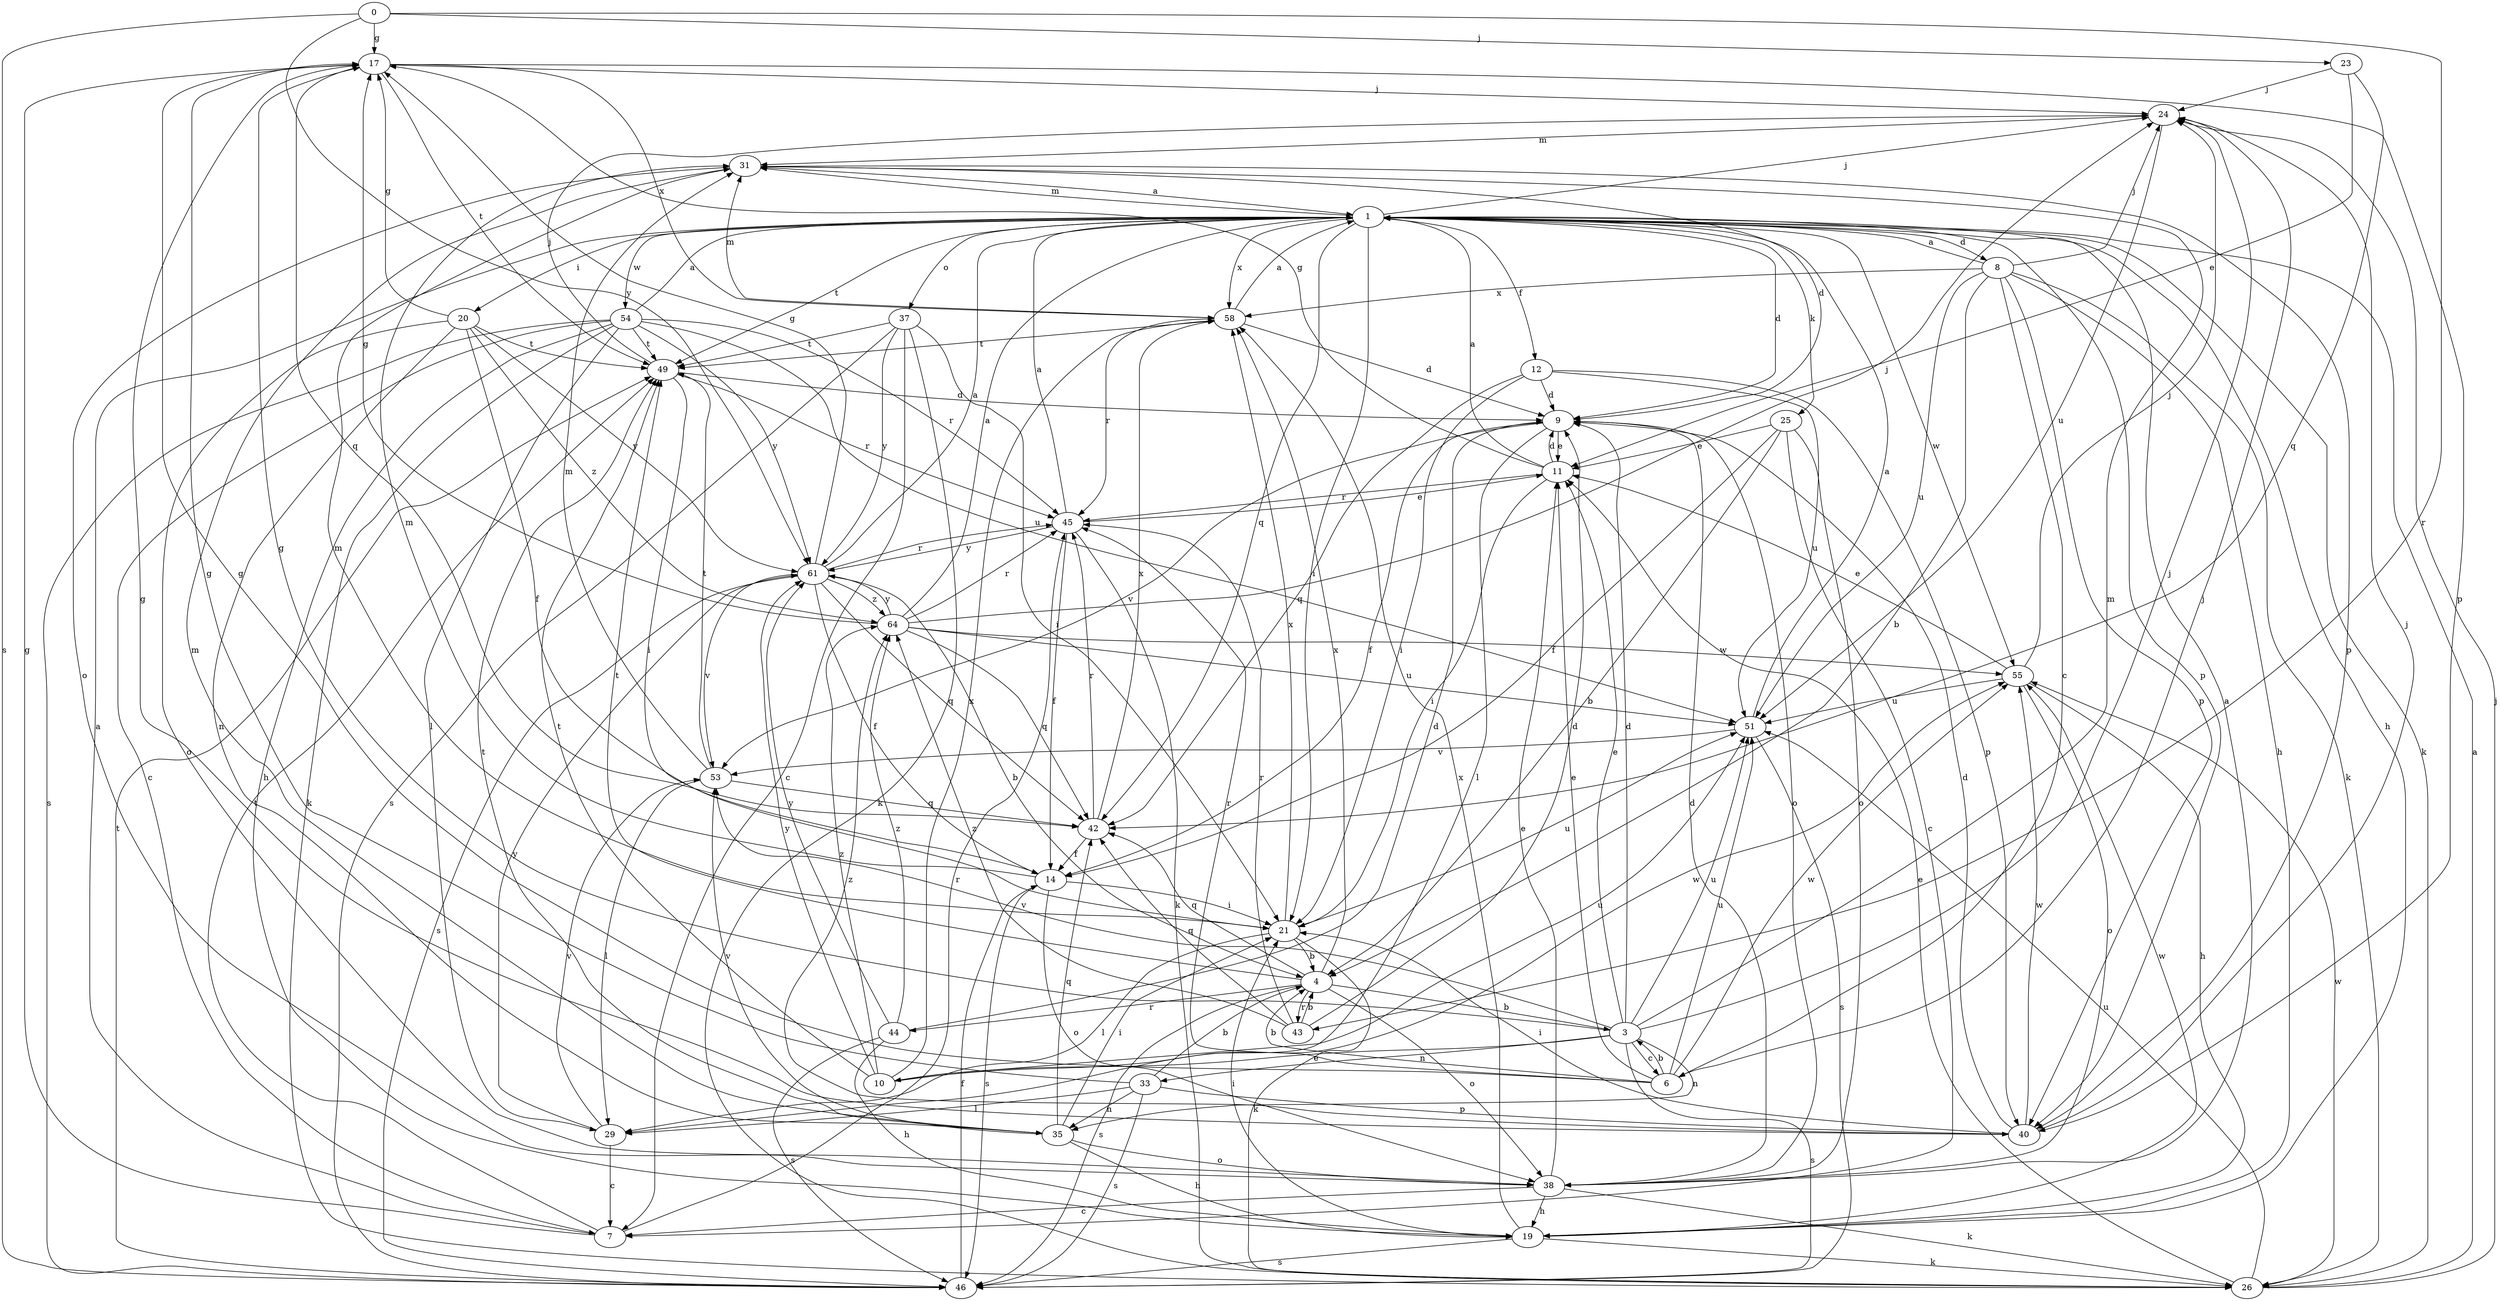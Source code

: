 strict digraph  {
0;
1;
3;
4;
6;
7;
8;
9;
10;
11;
12;
14;
17;
19;
20;
21;
23;
24;
25;
26;
29;
31;
33;
35;
37;
38;
40;
42;
43;
44;
45;
46;
49;
51;
53;
54;
55;
58;
61;
64;
0 -> 17  [label=g];
0 -> 23  [label=j];
0 -> 43  [label=r];
0 -> 46  [label=s];
0 -> 61  [label=y];
1 -> 8  [label=d];
1 -> 9  [label=d];
1 -> 12  [label=f];
1 -> 19  [label=h];
1 -> 20  [label=i];
1 -> 21  [label=i];
1 -> 24  [label=j];
1 -> 25  [label=k];
1 -> 26  [label=k];
1 -> 31  [label=m];
1 -> 37  [label=o];
1 -> 40  [label=p];
1 -> 42  [label=q];
1 -> 49  [label=t];
1 -> 54  [label=w];
1 -> 55  [label=w];
1 -> 58  [label=x];
3 -> 6  [label=c];
3 -> 9  [label=d];
3 -> 10  [label=e];
3 -> 11  [label=e];
3 -> 17  [label=g];
3 -> 24  [label=j];
3 -> 31  [label=m];
3 -> 33  [label=n];
3 -> 35  [label=n];
3 -> 46  [label=s];
3 -> 51  [label=u];
3 -> 53  [label=v];
4 -> 3  [label=b];
4 -> 38  [label=o];
4 -> 42  [label=q];
4 -> 43  [label=r];
4 -> 44  [label=r];
4 -> 46  [label=s];
4 -> 49  [label=t];
4 -> 58  [label=x];
6 -> 3  [label=b];
6 -> 4  [label=b];
6 -> 11  [label=e];
6 -> 17  [label=g];
6 -> 24  [label=j];
6 -> 45  [label=r];
6 -> 51  [label=u];
6 -> 55  [label=w];
7 -> 1  [label=a];
7 -> 17  [label=g];
7 -> 45  [label=r];
7 -> 49  [label=t];
8 -> 1  [label=a];
8 -> 4  [label=b];
8 -> 6  [label=c];
8 -> 19  [label=h];
8 -> 24  [label=j];
8 -> 26  [label=k];
8 -> 40  [label=p];
8 -> 51  [label=u];
8 -> 58  [label=x];
9 -> 11  [label=e];
9 -> 14  [label=f];
9 -> 29  [label=l];
9 -> 38  [label=o];
9 -> 53  [label=v];
10 -> 49  [label=t];
10 -> 51  [label=u];
10 -> 55  [label=w];
10 -> 58  [label=x];
10 -> 61  [label=y];
10 -> 64  [label=z];
11 -> 1  [label=a];
11 -> 9  [label=d];
11 -> 17  [label=g];
11 -> 21  [label=i];
11 -> 45  [label=r];
12 -> 9  [label=d];
12 -> 21  [label=i];
12 -> 40  [label=p];
12 -> 42  [label=q];
12 -> 51  [label=u];
14 -> 21  [label=i];
14 -> 31  [label=m];
14 -> 38  [label=o];
14 -> 46  [label=s];
17 -> 24  [label=j];
17 -> 40  [label=p];
17 -> 42  [label=q];
17 -> 49  [label=t];
17 -> 58  [label=x];
19 -> 21  [label=i];
19 -> 26  [label=k];
19 -> 46  [label=s];
19 -> 55  [label=w];
19 -> 58  [label=x];
20 -> 14  [label=f];
20 -> 17  [label=g];
20 -> 35  [label=n];
20 -> 38  [label=o];
20 -> 49  [label=t];
20 -> 61  [label=y];
20 -> 64  [label=z];
21 -> 4  [label=b];
21 -> 26  [label=k];
21 -> 29  [label=l];
21 -> 31  [label=m];
21 -> 51  [label=u];
21 -> 58  [label=x];
23 -> 11  [label=e];
23 -> 24  [label=j];
23 -> 42  [label=q];
24 -> 31  [label=m];
24 -> 51  [label=u];
25 -> 4  [label=b];
25 -> 7  [label=c];
25 -> 11  [label=e];
25 -> 14  [label=f];
25 -> 38  [label=o];
26 -> 1  [label=a];
26 -> 11  [label=e];
26 -> 24  [label=j];
26 -> 51  [label=u];
26 -> 55  [label=w];
29 -> 7  [label=c];
29 -> 53  [label=v];
29 -> 61  [label=y];
31 -> 1  [label=a];
31 -> 9  [label=d];
31 -> 38  [label=o];
31 -> 40  [label=p];
33 -> 4  [label=b];
33 -> 17  [label=g];
33 -> 29  [label=l];
33 -> 35  [label=n];
33 -> 40  [label=p];
33 -> 46  [label=s];
35 -> 19  [label=h];
35 -> 21  [label=i];
35 -> 31  [label=m];
35 -> 38  [label=o];
35 -> 42  [label=q];
35 -> 49  [label=t];
35 -> 53  [label=v];
37 -> 7  [label=c];
37 -> 21  [label=i];
37 -> 26  [label=k];
37 -> 46  [label=s];
37 -> 49  [label=t];
37 -> 61  [label=y];
38 -> 1  [label=a];
38 -> 7  [label=c];
38 -> 9  [label=d];
38 -> 11  [label=e];
38 -> 19  [label=h];
38 -> 26  [label=k];
40 -> 9  [label=d];
40 -> 17  [label=g];
40 -> 21  [label=i];
40 -> 24  [label=j];
40 -> 55  [label=w];
40 -> 64  [label=z];
42 -> 14  [label=f];
42 -> 45  [label=r];
42 -> 58  [label=x];
43 -> 4  [label=b];
43 -> 9  [label=d];
43 -> 42  [label=q];
43 -> 45  [label=r];
43 -> 64  [label=z];
44 -> 9  [label=d];
44 -> 19  [label=h];
44 -> 46  [label=s];
44 -> 61  [label=y];
44 -> 64  [label=z];
45 -> 1  [label=a];
45 -> 11  [label=e];
45 -> 14  [label=f];
45 -> 26  [label=k];
45 -> 61  [label=y];
46 -> 14  [label=f];
46 -> 49  [label=t];
49 -> 9  [label=d];
49 -> 21  [label=i];
49 -> 24  [label=j];
49 -> 45  [label=r];
51 -> 1  [label=a];
51 -> 46  [label=s];
51 -> 53  [label=v];
53 -> 29  [label=l];
53 -> 31  [label=m];
53 -> 42  [label=q];
53 -> 49  [label=t];
54 -> 1  [label=a];
54 -> 7  [label=c];
54 -> 19  [label=h];
54 -> 26  [label=k];
54 -> 29  [label=l];
54 -> 45  [label=r];
54 -> 46  [label=s];
54 -> 49  [label=t];
54 -> 51  [label=u];
54 -> 61  [label=y];
55 -> 11  [label=e];
55 -> 19  [label=h];
55 -> 24  [label=j];
55 -> 38  [label=o];
55 -> 51  [label=u];
58 -> 1  [label=a];
58 -> 9  [label=d];
58 -> 31  [label=m];
58 -> 45  [label=r];
58 -> 49  [label=t];
61 -> 1  [label=a];
61 -> 4  [label=b];
61 -> 14  [label=f];
61 -> 17  [label=g];
61 -> 42  [label=q];
61 -> 45  [label=r];
61 -> 46  [label=s];
61 -> 53  [label=v];
61 -> 64  [label=z];
64 -> 1  [label=a];
64 -> 17  [label=g];
64 -> 24  [label=j];
64 -> 42  [label=q];
64 -> 45  [label=r];
64 -> 51  [label=u];
64 -> 55  [label=w];
64 -> 61  [label=y];
}
